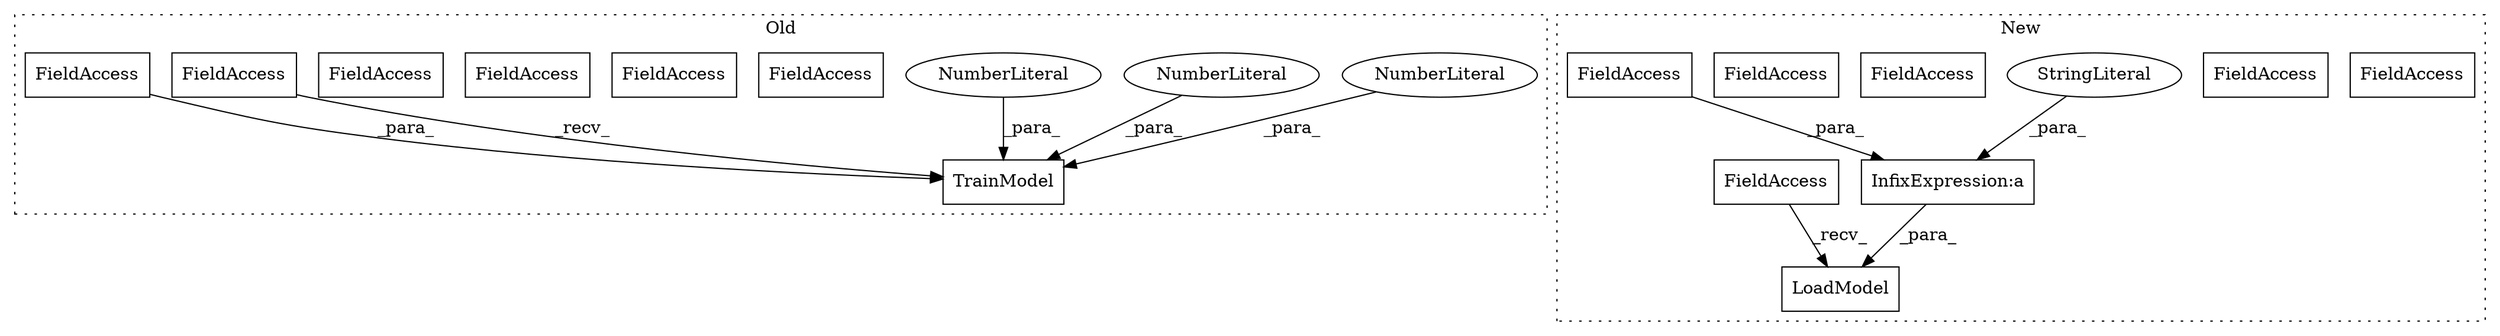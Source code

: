 digraph G {
subgraph cluster0 {
1 [label="TrainModel" a="32" s="9772,9800" l="11,1" shape="box"];
4 [label="NumberLiteral" a="34" s="9797" l="3" shape="ellipse"];
5 [label="NumberLiteral" a="34" s="9792" l="2" shape="ellipse"];
6 [label="NumberLiteral" a="34" s="9795" l="1" shape="ellipse"];
7 [label="FieldAccess" a="22" s="9783" l="8" shape="box"];
9 [label="FieldAccess" a="22" s="9769" l="2" shape="box"];
14 [label="FieldAccess" a="22" s="9783" l="8" shape="box"];
15 [label="FieldAccess" a="22" s="9783" l="8" shape="box"];
16 [label="FieldAccess" a="22" s="9769" l="2" shape="box"];
17 [label="FieldAccess" a="22" s="9783" l="8" shape="box"];
label = "Old";
style="dotted";
}
subgraph cluster1 {
2 [label="LoadModel" a="32" s="9900,9967" l="10,1" shape="box"];
3 [label="InfixExpression:a" a="27" s="9919" l="3" shape="box"];
8 [label="FieldAccess" a="22" s="9910" l="9" shape="box"];
10 [label="FieldAccess" a="22" s="9897" l="2" shape="box"];
11 [label="StringLiteral" a="45" s="9922" l="45" shape="ellipse"];
12 [label="FieldAccess" a="22" s="9910" l="9" shape="box"];
13 [label="FieldAccess" a="22" s="9910" l="9" shape="box"];
18 [label="FieldAccess" a="22" s="9910" l="9" shape="box"];
19 [label="FieldAccess" a="22" s="9897" l="2" shape="box"];
label = "New";
style="dotted";
}
3 -> 2 [label="_para_"];
4 -> 1 [label="_para_"];
5 -> 1 [label="_para_"];
6 -> 1 [label="_para_"];
11 -> 3 [label="_para_"];
16 -> 1 [label="_recv_"];
17 -> 1 [label="_para_"];
18 -> 3 [label="_para_"];
19 -> 2 [label="_recv_"];
}